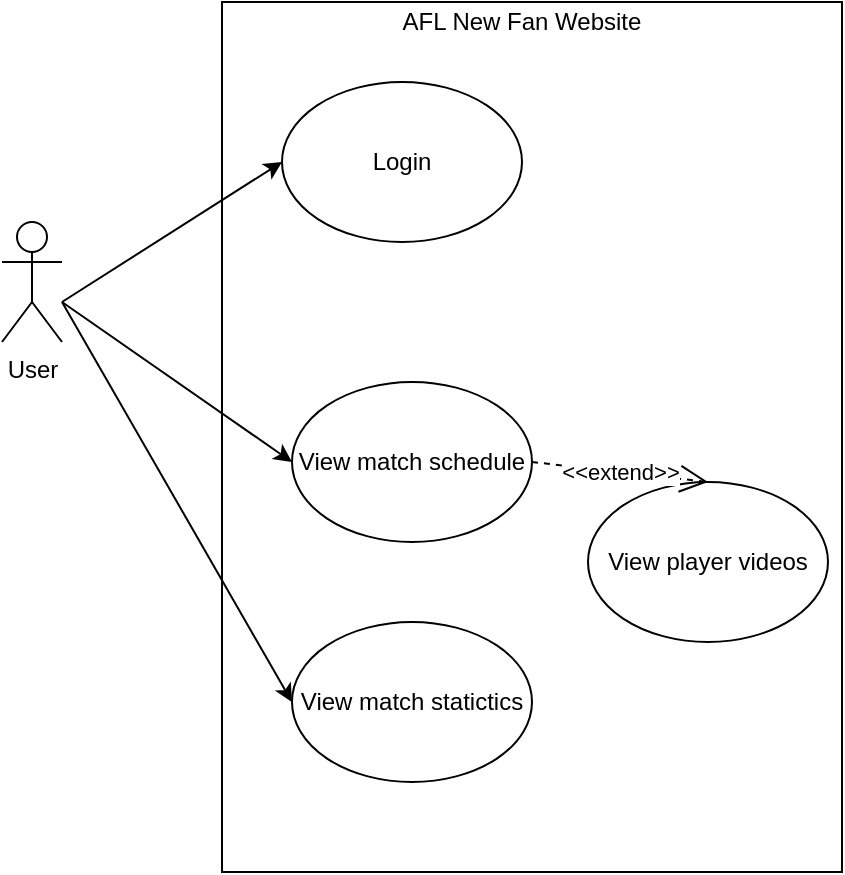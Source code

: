 <mxfile type="device" version="10.6.7"><diagram id="8Se3oINfAccP641KnrIJ" name="Page-1"><mxGraphModel grid="1" shadow="0" math="0" pageHeight="1169" pageWidth="827" pageScale="1" page="1" fold="1" arrows="1" connect="1" tooltips="1" guides="1" gridSize="10" dy="482" dx="840"><root><mxCell id="0"/><mxCell id="1" parent="0"/><mxCell id="_1cS3HRax96SotrZ8rzN-1" value="User" parent="1" vertex="1" style="shape=umlActor;verticalLabelPosition=bottom;labelBackgroundColor=#ffffff;verticalAlign=top;html=1;outlineConnect=0;"><mxGeometry as="geometry" height="60" width="30" y="320" x="120"/></mxCell><mxCell id="_1cS3HRax96SotrZ8rzN-5" value="" parent="1" vertex="1" style="rounded=0;whiteSpace=wrap;html=1;gradientColor=none;fillColor=none;"><mxGeometry as="geometry" height="435" width="310" y="210" x="230"/></mxCell><mxCell id="_1cS3HRax96SotrZ8rzN-6" value="Login&lt;br&gt;" parent="1" vertex="1" style="ellipse;whiteSpace=wrap;html=1;"><mxGeometry as="geometry" height="80" width="120" y="250" x="260"/></mxCell><mxCell id="_1cS3HRax96SotrZ8rzN-13" value="" parent="1" style="endArrow=classic;html=1;entryX=0;entryY=0.5;entryDx=0;entryDy=0;" edge="1" target="_1cS3HRax96SotrZ8rzN-6"><mxGeometry as="geometry" height="50" width="50" relative="1"><mxPoint as="sourcePoint" y="360" x="150"/><mxPoint as="targetPoint" y="320" x="230"/></mxGeometry></mxCell><mxCell id="JvtCWWR8DEYq4dEGuOxk-7" value="View match statictics&lt;br&gt;" parent="1" vertex="1" style="ellipse;whiteSpace=wrap;html=1;"><mxGeometry as="geometry" height="80" width="120" y="520" x="265"/></mxCell><mxCell id="JvtCWWR8DEYq4dEGuOxk-11" value="View match schedule&lt;br&gt;" parent="1" vertex="1" style="ellipse;whiteSpace=wrap;html=1;"><mxGeometry as="geometry" height="80" width="120" y="400" x="265"/></mxCell><mxCell id="JvtCWWR8DEYq4dEGuOxk-14" value="AFL New Fan Website&lt;br&gt;" parent="1" vertex="1" style="text;html=1;strokeColor=none;fillColor=none;align=center;verticalAlign=middle;whiteSpace=wrap;rounded=0;"><mxGeometry as="geometry" height="20" width="200" y="210" x="280"/></mxCell><mxCell id="Mx_W7LxBT7ICYWWpWHIh-1" value="View player videos&lt;br&gt;" parent="1" vertex="1" style="ellipse;whiteSpace=wrap;html=1;"><mxGeometry as="geometry" height="80" width="120" y="450" x="413"/></mxCell><mxCell id="Mx_W7LxBT7ICYWWpWHIh-5" value="" parent="1" style="endArrow=classic;html=1;entryX=0;entryY=0.5;entryDx=0;entryDy=0;" edge="1" target="JvtCWWR8DEYq4dEGuOxk-11"><mxGeometry as="geometry" height="50" width="50" relative="1"><mxPoint as="sourcePoint" y="360" x="150"/><mxPoint as="targetPoint" y="300" x="270"/></mxGeometry></mxCell><mxCell id="Mx_W7LxBT7ICYWWpWHIh-6" value="" parent="1" style="endArrow=classic;html=1;entryX=0;entryY=0.5;entryDx=0;entryDy=0;" edge="1" target="JvtCWWR8DEYq4dEGuOxk-7"><mxGeometry as="geometry" height="50" width="50" relative="1"><mxPoint as="sourcePoint" y="360" x="150"/><mxPoint as="targetPoint" y="400" x="270"/></mxGeometry></mxCell><mxCell id="a7ff54y8xOHbS3c0HBj4-1" value="&amp;lt;&amp;lt;extend&amp;gt;&amp;gt;&lt;br&gt;" parent="1" style="endArrow=open;endSize=12;dashed=1;html=1;entryX=0.5;entryY=0;entryDx=0;entryDy=0;exitX=1;exitY=0.5;exitDx=0;exitDy=0;" edge="1" target="Mx_W7LxBT7ICYWWpWHIh-1" source="JvtCWWR8DEYq4dEGuOxk-11"><mxGeometry as="geometry" width="160" relative="1"><mxPoint as="sourcePoint" y="390" x="380"/><mxPoint as="targetPoint" y="389.5" x="530"/></mxGeometry></mxCell></root></mxGraphModel></diagram></mxfile>